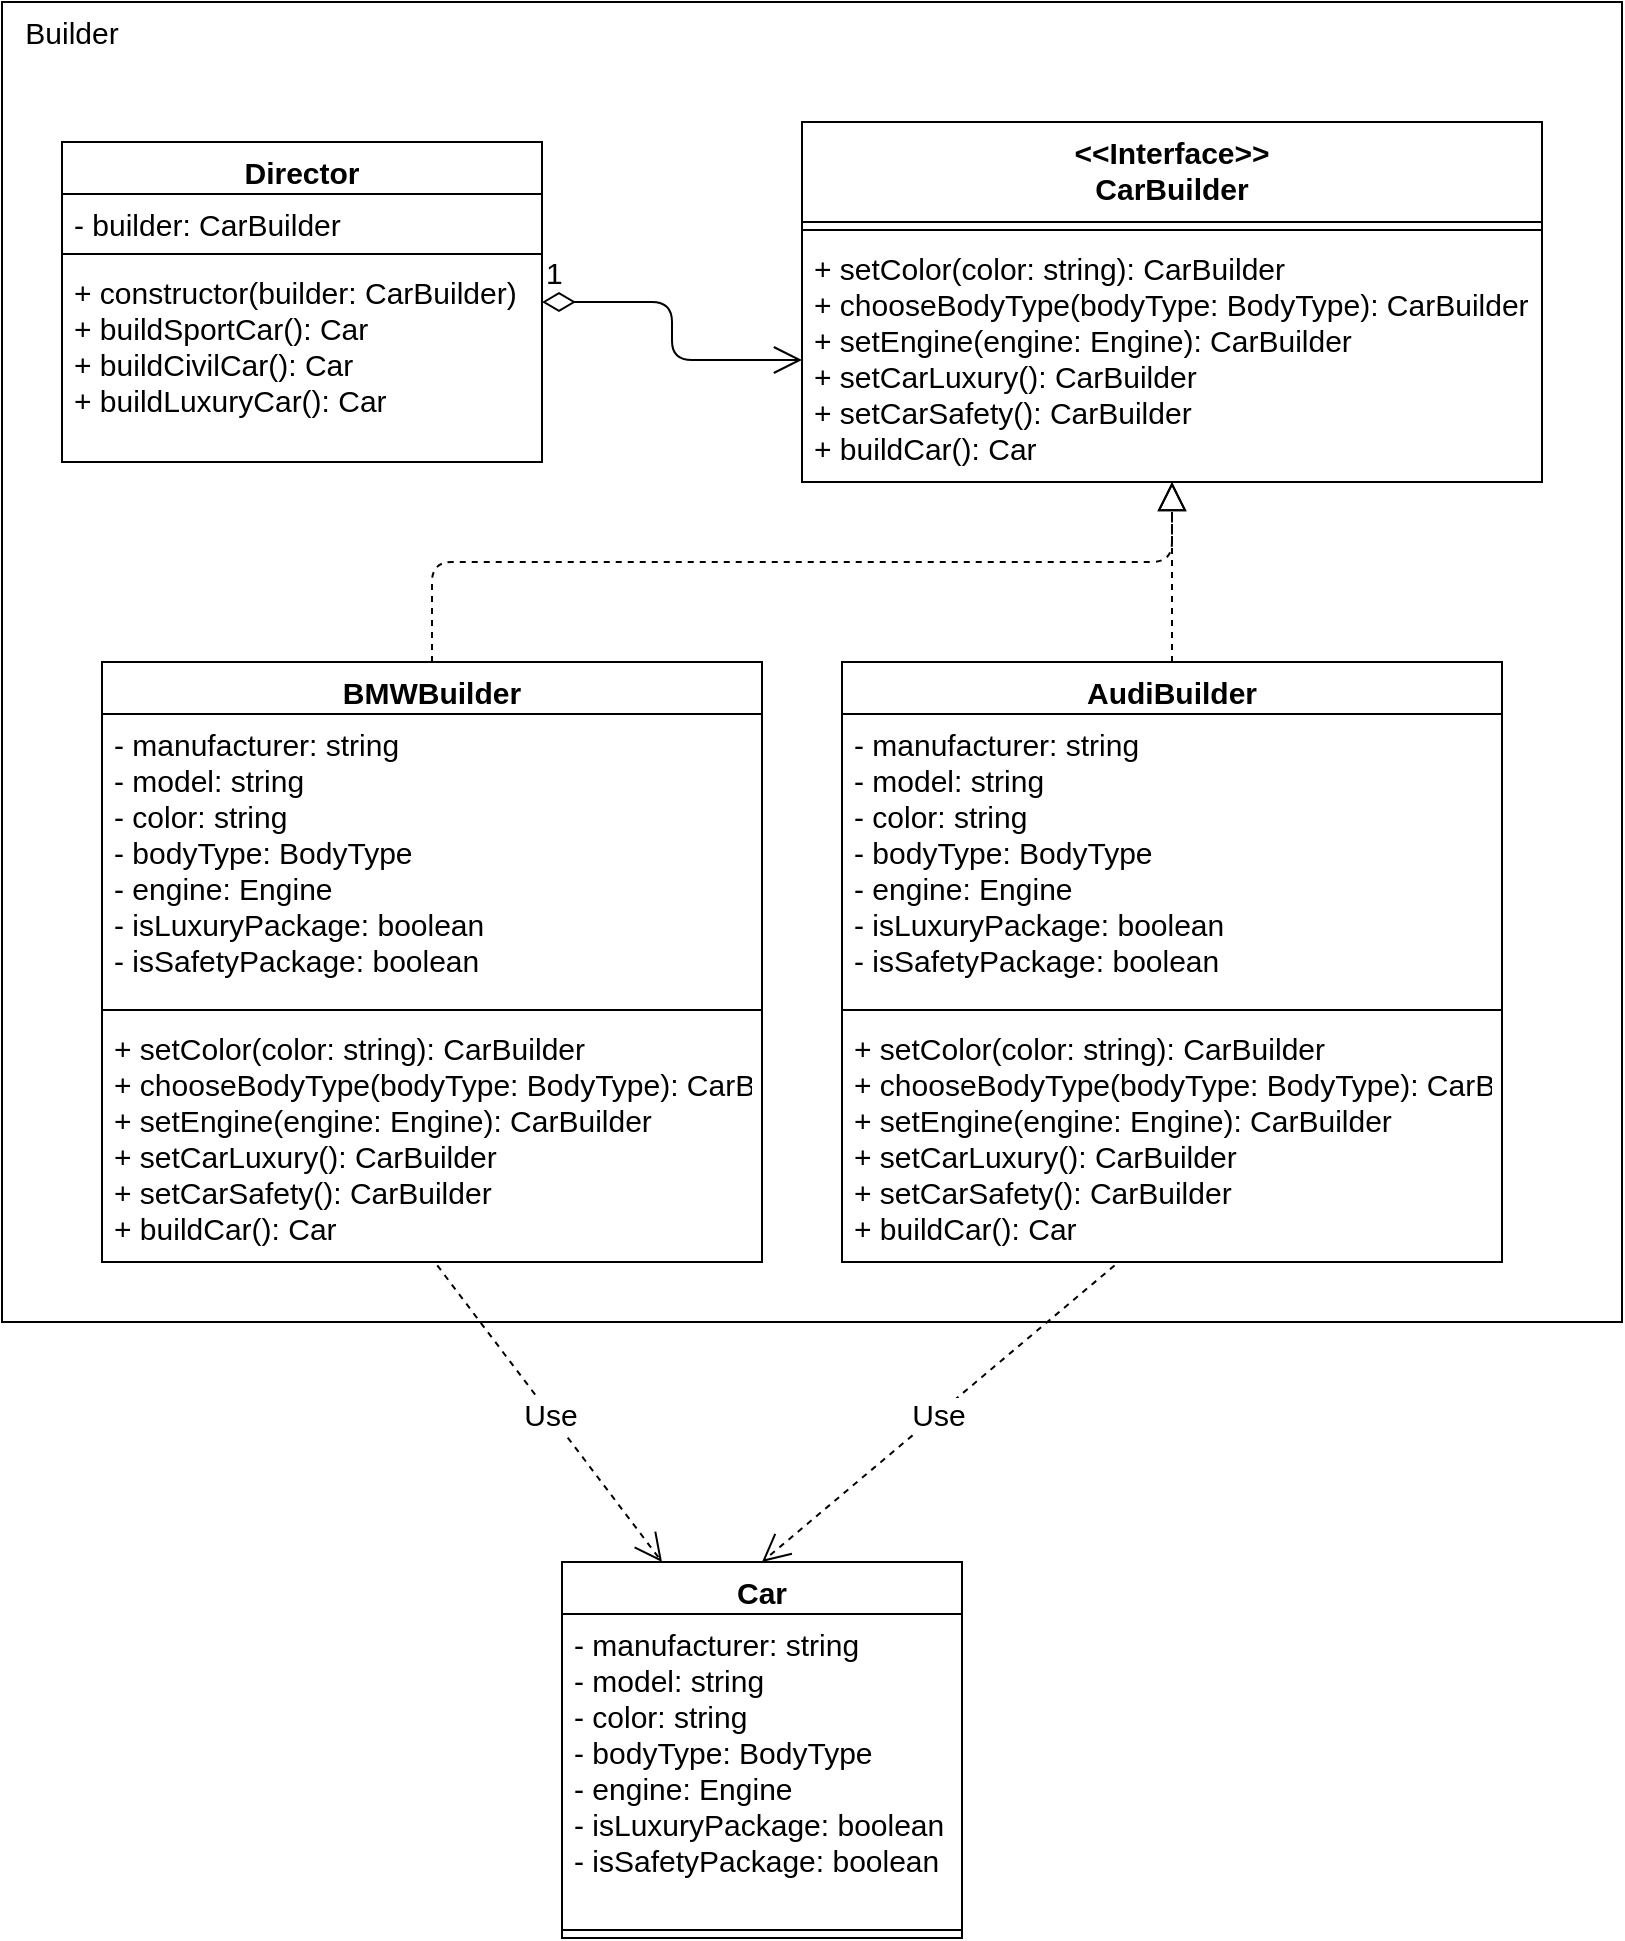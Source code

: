 <mxfile>
    <diagram id="KYgUTzJGUgPpstZoWEbi" name="Страница 1">
        <mxGraphModel dx="669" dy="970" grid="1" gridSize="10" guides="1" tooltips="1" connect="1" arrows="1" fold="1" page="1" pageScale="1" pageWidth="827" pageHeight="1169" math="0" shadow="0">
            <root>
                <mxCell id="0"/>
                <mxCell id="1" parent="0"/>
                <mxCell id="6" value="" style="rounded=0;whiteSpace=wrap;html=1;" parent="1" vertex="1">
                    <mxGeometry x="10" y="10" width="810" height="660" as="geometry"/>
                </mxCell>
                <mxCell id="7" value="&lt;font style=&quot;font-size: 15px&quot;&gt;Builder&lt;/font&gt;" style="text;html=1;strokeColor=none;fillColor=none;align=center;verticalAlign=middle;whiteSpace=wrap;rounded=0;" parent="1" vertex="1">
                    <mxGeometry x="10" y="10" width="70" height="30" as="geometry"/>
                </mxCell>
                <mxCell id="12" value="Car" style="swimlane;fontStyle=1;align=center;verticalAlign=top;childLayout=stackLayout;horizontal=1;startSize=26;horizontalStack=0;resizeParent=1;resizeParentMax=0;resizeLast=0;collapsible=1;marginBottom=0;fontSize=15;" parent="1" vertex="1">
                    <mxGeometry x="290" y="790" width="200" height="188" as="geometry"/>
                </mxCell>
                <mxCell id="13" value="- manufacturer: string&#10;- model: string&#10;- color: string&#10;- bodyType: BodyType&#10;- engine: Engine&#10;- isLuxuryPackage: boolean&#10;- isSafetyPackage: boolean" style="text;strokeColor=none;fillColor=none;align=left;verticalAlign=top;spacingLeft=4;spacingRight=4;overflow=hidden;rotatable=0;points=[[0,0.5],[1,0.5]];portConstraint=eastwest;fontSize=15;" parent="12" vertex="1">
                    <mxGeometry y="26" width="200" height="154" as="geometry"/>
                </mxCell>
                <mxCell id="14" value="" style="line;strokeWidth=1;fillColor=none;align=left;verticalAlign=middle;spacingTop=-1;spacingLeft=3;spacingRight=3;rotatable=0;labelPosition=right;points=[];portConstraint=eastwest;fontSize=15;" parent="12" vertex="1">
                    <mxGeometry y="180" width="200" height="8" as="geometry"/>
                </mxCell>
                <mxCell id="16" value="&lt;&lt;Interface&gt;&gt;&#10;CarBuilder" style="swimlane;fontStyle=1;align=center;verticalAlign=top;childLayout=stackLayout;horizontal=1;startSize=50;horizontalStack=0;resizeParent=1;resizeParentMax=0;resizeLast=0;collapsible=1;marginBottom=0;fontSize=15;" parent="1" vertex="1">
                    <mxGeometry x="410" y="70" width="370" height="180" as="geometry"/>
                </mxCell>
                <mxCell id="18" value="" style="line;strokeWidth=1;fillColor=none;align=left;verticalAlign=middle;spacingTop=-1;spacingLeft=3;spacingRight=3;rotatable=0;labelPosition=right;points=[];portConstraint=eastwest;fontSize=15;" parent="16" vertex="1">
                    <mxGeometry y="50" width="370" height="8" as="geometry"/>
                </mxCell>
                <mxCell id="19" value="+ setColor(color: string): CarBuilder&#10;+ chooseBodyType(bodyType: BodyType): CarBuilder&#10;+ setEngine(engine: Engine): CarBuilder&#10;+ setCarLuxury(): CarBuilder&#10;+ setCarSafety(): CarBuilder&#10;+ buildCar(): Car" style="text;strokeColor=none;fillColor=none;align=left;verticalAlign=top;spacingLeft=4;spacingRight=4;overflow=hidden;rotatable=0;points=[[0,0.5],[1,0.5]];portConstraint=eastwest;fontSize=15;" parent="16" vertex="1">
                    <mxGeometry y="58" width="370" height="122" as="geometry"/>
                </mxCell>
                <mxCell id="23" value="1" style="endArrow=open;html=1;endSize=12;startArrow=diamondThin;startSize=14;startFill=0;edgeStyle=orthogonalEdgeStyle;align=left;verticalAlign=bottom;fontSize=15;" parent="1" source="36" target="19" edge="1">
                    <mxGeometry x="-1" y="3" relative="1" as="geometry">
                        <mxPoint x="280" y="147" as="sourcePoint"/>
                        <mxPoint x="440" y="150" as="targetPoint"/>
                    </mxGeometry>
                </mxCell>
                <mxCell id="24" value="BMWBuilder&#10;" style="swimlane;fontStyle=1;align=center;verticalAlign=top;childLayout=stackLayout;horizontal=1;startSize=26;horizontalStack=0;resizeParent=1;resizeParentMax=0;resizeLast=0;collapsible=1;marginBottom=0;fontSize=15;" parent="1" vertex="1">
                    <mxGeometry x="60" y="340" width="330" height="300" as="geometry"/>
                </mxCell>
                <mxCell id="25" value="- manufacturer: string&#10;- model: string&#10;- color: string&#10;- bodyType: BodyType&#10;- engine: Engine&#10;- isLuxuryPackage: boolean&#10;- isSafetyPackage: boolean" style="text;strokeColor=none;fillColor=none;align=left;verticalAlign=top;spacingLeft=4;spacingRight=4;overflow=hidden;rotatable=0;points=[[0,0.5],[1,0.5]];portConstraint=eastwest;fontSize=15;" parent="24" vertex="1">
                    <mxGeometry y="26" width="330" height="144" as="geometry"/>
                </mxCell>
                <mxCell id="26" value="" style="line;strokeWidth=1;fillColor=none;align=left;verticalAlign=middle;spacingTop=-1;spacingLeft=3;spacingRight=3;rotatable=0;labelPosition=right;points=[];portConstraint=eastwest;fontSize=15;" parent="24" vertex="1">
                    <mxGeometry y="170" width="330" height="8" as="geometry"/>
                </mxCell>
                <mxCell id="27" value="+ setColor(color: string): CarBuilder&#10;+ chooseBodyType(bodyType: BodyType): CarBuilder&#10;+ setEngine(engine: Engine): CarBuilder&#10;+ setCarLuxury(): CarBuilder&#10;+ setCarSafety(): CarBuilder&#10;+ buildCar(): Car" style="text;strokeColor=none;fillColor=none;align=left;verticalAlign=top;spacingLeft=4;spacingRight=4;overflow=hidden;rotatable=0;points=[[0,0.5],[1,0.5]];portConstraint=eastwest;fontSize=15;" parent="24" vertex="1">
                    <mxGeometry y="178" width="330" height="122" as="geometry"/>
                </mxCell>
                <mxCell id="28" value="AudiBuilder&#10;" style="swimlane;fontStyle=1;align=center;verticalAlign=top;childLayout=stackLayout;horizontal=1;startSize=26;horizontalStack=0;resizeParent=1;resizeParentMax=0;resizeLast=0;collapsible=1;marginBottom=0;fontSize=15;" parent="1" vertex="1">
                    <mxGeometry x="430" y="340" width="330" height="300" as="geometry"/>
                </mxCell>
                <mxCell id="29" value="- manufacturer: string&#10;- model: string&#10;- color: string&#10;- bodyType: BodyType&#10;- engine: Engine&#10;- isLuxuryPackage: boolean&#10;- isSafetyPackage: boolean" style="text;strokeColor=none;fillColor=none;align=left;verticalAlign=top;spacingLeft=4;spacingRight=4;overflow=hidden;rotatable=0;points=[[0,0.5],[1,0.5]];portConstraint=eastwest;fontSize=15;" parent="28" vertex="1">
                    <mxGeometry y="26" width="330" height="144" as="geometry"/>
                </mxCell>
                <mxCell id="30" value="" style="line;strokeWidth=1;fillColor=none;align=left;verticalAlign=middle;spacingTop=-1;spacingLeft=3;spacingRight=3;rotatable=0;labelPosition=right;points=[];portConstraint=eastwest;fontSize=15;" parent="28" vertex="1">
                    <mxGeometry y="170" width="330" height="8" as="geometry"/>
                </mxCell>
                <mxCell id="31" value="+ setColor(color: string): CarBuilder&#10;+ chooseBodyType(bodyType: BodyType): CarBuilder&#10;+ setEngine(engine: Engine): CarBuilder&#10;+ setCarLuxury(): CarBuilder&#10;+ setCarSafety(): CarBuilder&#10;+ buildCar(): Car" style="text;strokeColor=none;fillColor=none;align=left;verticalAlign=top;spacingLeft=4;spacingRight=4;overflow=hidden;rotatable=0;points=[[0,0.5],[1,0.5]];portConstraint=eastwest;fontSize=15;" parent="28" vertex="1">
                    <mxGeometry y="178" width="330" height="122" as="geometry"/>
                </mxCell>
                <mxCell id="32" value="" style="endArrow=block;dashed=1;endFill=0;endSize=12;html=1;fontSize=15;exitX=0.5;exitY=0;exitDx=0;exitDy=0;edgeStyle=orthogonalEdgeStyle;" parent="1" source="24" target="19" edge="1">
                    <mxGeometry width="160" relative="1" as="geometry">
                        <mxPoint x="200" y="310" as="sourcePoint"/>
                        <mxPoint x="360" y="310" as="targetPoint"/>
                        <Array as="points">
                            <mxPoint x="225" y="290"/>
                            <mxPoint x="595" y="290"/>
                        </Array>
                    </mxGeometry>
                </mxCell>
                <mxCell id="33" value="" style="endArrow=block;dashed=1;endFill=0;endSize=12;html=1;fontSize=15;" parent="1" source="28" target="19" edge="1">
                    <mxGeometry width="160" relative="1" as="geometry">
                        <mxPoint x="490" y="350" as="sourcePoint"/>
                        <mxPoint x="675" y="279.5" as="targetPoint"/>
                    </mxGeometry>
                </mxCell>
                <mxCell id="34" value="Use" style="endArrow=open;endSize=12;dashed=1;html=1;fontSize=15;exitX=0.413;exitY=1.014;exitDx=0;exitDy=0;exitPerimeter=0;entryX=0.5;entryY=0;entryDx=0;entryDy=0;" parent="1" source="31" target="12" edge="1">
                    <mxGeometry width="160" relative="1" as="geometry">
                        <mxPoint x="460" y="590" as="sourcePoint"/>
                        <mxPoint x="620" y="590" as="targetPoint"/>
                    </mxGeometry>
                </mxCell>
                <mxCell id="35" value="Use" style="endArrow=open;endSize=12;dashed=1;html=1;fontSize=15;exitX=0.508;exitY=1.014;exitDx=0;exitDy=0;exitPerimeter=0;entryX=0.25;entryY=0;entryDx=0;entryDy=0;" parent="1" source="27" target="12" edge="1">
                    <mxGeometry width="160" relative="1" as="geometry">
                        <mxPoint x="576.29" y="732.828" as="sourcePoint"/>
                        <mxPoint x="400" y="800" as="targetPoint"/>
                    </mxGeometry>
                </mxCell>
                <mxCell id="36" value="Director" style="swimlane;fontStyle=1;align=center;verticalAlign=top;childLayout=stackLayout;horizontal=1;startSize=26;horizontalStack=0;resizeParent=1;resizeParentMax=0;resizeLast=0;collapsible=1;marginBottom=0;fontSize=15;" parent="1" vertex="1">
                    <mxGeometry x="40" y="80" width="240" height="160" as="geometry"/>
                </mxCell>
                <mxCell id="37" value="- builder: CarBuilder" style="text;strokeColor=none;fillColor=none;align=left;verticalAlign=top;spacingLeft=4;spacingRight=4;overflow=hidden;rotatable=0;points=[[0,0.5],[1,0.5]];portConstraint=eastwest;fontSize=15;" parent="36" vertex="1">
                    <mxGeometry y="26" width="240" height="26" as="geometry"/>
                </mxCell>
                <mxCell id="38" value="" style="line;strokeWidth=1;fillColor=none;align=left;verticalAlign=middle;spacingTop=-1;spacingLeft=3;spacingRight=3;rotatable=0;labelPosition=right;points=[];portConstraint=eastwest;strokeColor=inherit;" parent="36" vertex="1">
                    <mxGeometry y="52" width="240" height="8" as="geometry"/>
                </mxCell>
                <mxCell id="39" value="+ constructor(builder: CarBuilder)&#10;+ buildSportCar(): Car&#10;+ buildCivilCar(): Car&#10;+ buildLuxuryCar(): Car" style="text;strokeColor=none;fillColor=none;align=left;verticalAlign=top;spacingLeft=4;spacingRight=4;overflow=hidden;rotatable=0;points=[[0,0.5],[1,0.5]];portConstraint=eastwest;fontSize=15;" parent="36" vertex="1">
                    <mxGeometry y="60" width="240" height="100" as="geometry"/>
                </mxCell>
            </root>
        </mxGraphModel>
    </diagram>
</mxfile>
